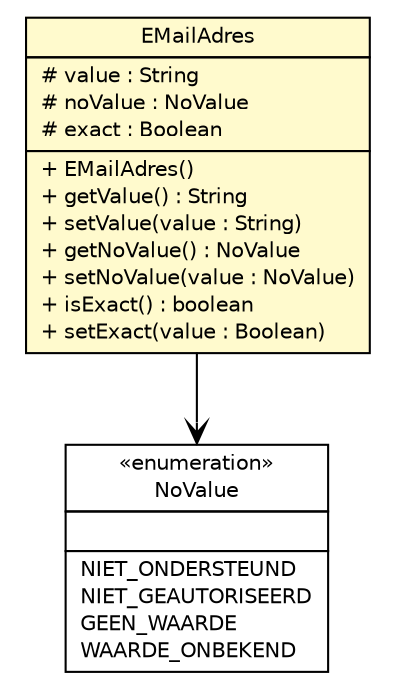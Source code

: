 #!/usr/local/bin/dot
#
# Class diagram 
# Generated by UMLGraph version R5_6-24-gf6e263 (http://www.umlgraph.org/)
#

digraph G {
	edge [fontname="Helvetica",fontsize=10,labelfontname="Helvetica",labelfontsize=10];
	node [fontname="Helvetica",fontsize=10,shape=plaintext];
	nodesep=0.25;
	ranksep=0.5;
	// nl.egem.stuf.sector.bg._0204.PRSFund.EMailAdres
	c154743 [label=<<table title="nl.egem.stuf.sector.bg._0204.PRSFund.EMailAdres" border="0" cellborder="1" cellspacing="0" cellpadding="2" port="p" bgcolor="lemonChiffon" href="./PRSFund.EMailAdres.html">
		<tr><td><table border="0" cellspacing="0" cellpadding="1">
<tr><td align="center" balign="center"> EMailAdres </td></tr>
		</table></td></tr>
		<tr><td><table border="0" cellspacing="0" cellpadding="1">
<tr><td align="left" balign="left"> # value : String </td></tr>
<tr><td align="left" balign="left"> # noValue : NoValue </td></tr>
<tr><td align="left" balign="left"> # exact : Boolean </td></tr>
		</table></td></tr>
		<tr><td><table border="0" cellspacing="0" cellpadding="1">
<tr><td align="left" balign="left"> + EMailAdres() </td></tr>
<tr><td align="left" balign="left"> + getValue() : String </td></tr>
<tr><td align="left" balign="left"> + setValue(value : String) </td></tr>
<tr><td align="left" balign="left"> + getNoValue() : NoValue </td></tr>
<tr><td align="left" balign="left"> + setNoValue(value : NoValue) </td></tr>
<tr><td align="left" balign="left"> + isExact() : boolean </td></tr>
<tr><td align="left" balign="left"> + setExact(value : Boolean) </td></tr>
		</table></td></tr>
		</table>>, URL="./PRSFund.EMailAdres.html", fontname="Helvetica", fontcolor="black", fontsize=10.0];
	// nl.egem.stuf.stuf0204.NoValue
	c154822 [label=<<table title="nl.egem.stuf.stuf0204.NoValue" border="0" cellborder="1" cellspacing="0" cellpadding="2" port="p" href="../../../stuf0204/NoValue.html">
		<tr><td><table border="0" cellspacing="0" cellpadding="1">
<tr><td align="center" balign="center"> &#171;enumeration&#187; </td></tr>
<tr><td align="center" balign="center"> NoValue </td></tr>
		</table></td></tr>
		<tr><td><table border="0" cellspacing="0" cellpadding="1">
<tr><td align="left" balign="left">  </td></tr>
		</table></td></tr>
		<tr><td><table border="0" cellspacing="0" cellpadding="1">
<tr><td align="left" balign="left"> NIET_ONDERSTEUND </td></tr>
<tr><td align="left" balign="left"> NIET_GEAUTORISEERD </td></tr>
<tr><td align="left" balign="left"> GEEN_WAARDE </td></tr>
<tr><td align="left" balign="left"> WAARDE_ONBEKEND </td></tr>
		</table></td></tr>
		</table>>, URL="../../../stuf0204/NoValue.html", fontname="Helvetica", fontcolor="black", fontsize=10.0];
	// nl.egem.stuf.sector.bg._0204.PRSFund.EMailAdres NAVASSOC nl.egem.stuf.stuf0204.NoValue
	c154743:p -> c154822:p [taillabel="", label="", headlabel="", fontname="Helvetica", fontcolor="black", fontsize=10.0, color="black", arrowhead=open];
}

